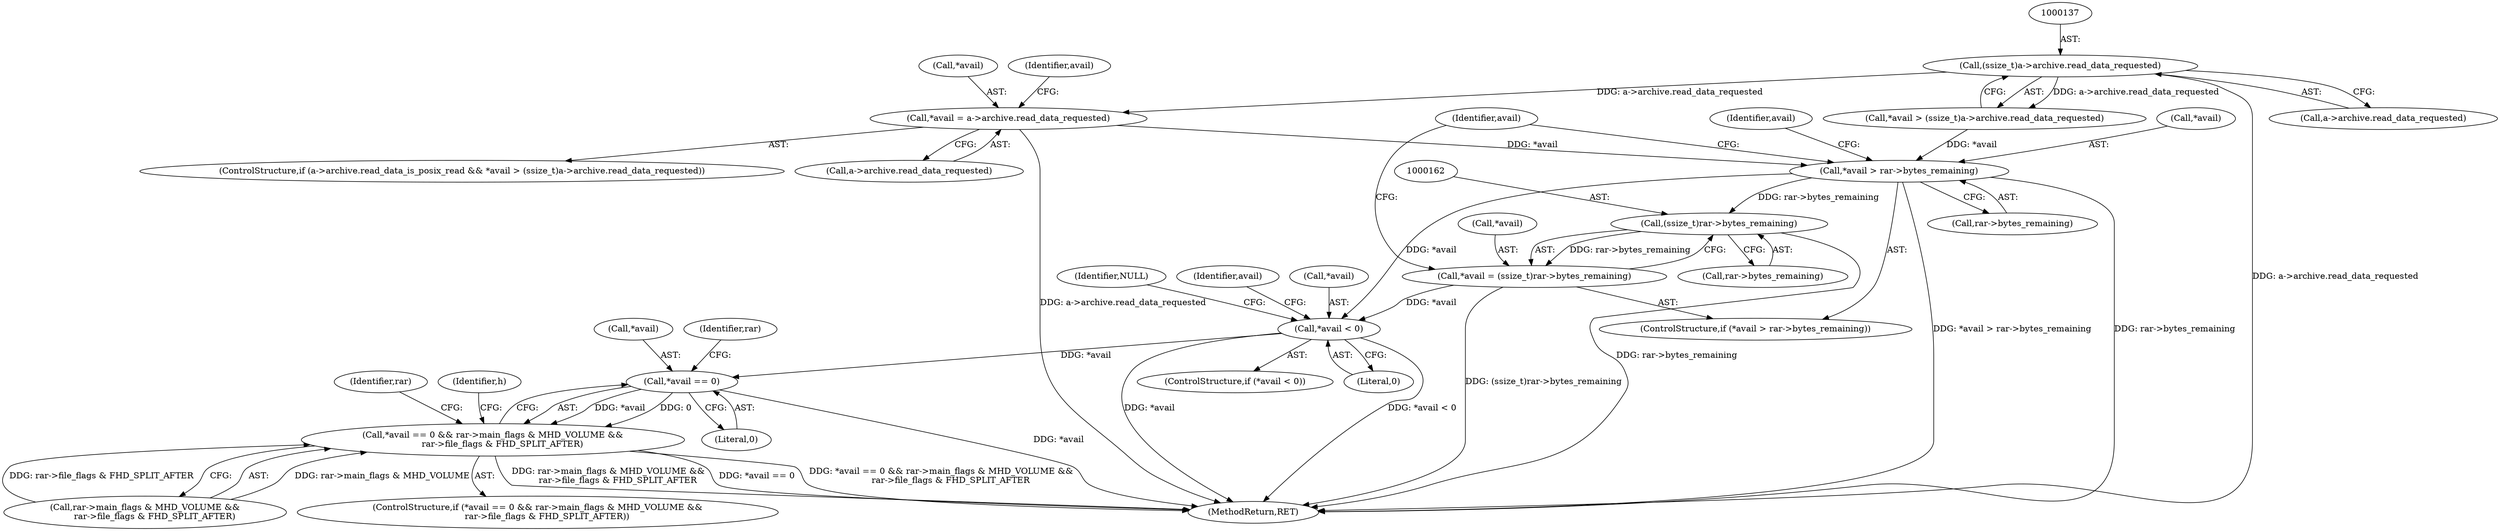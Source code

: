 digraph "0_libarchive_bfcfe6f04ed20db2504db8a254d1f40a1d84eb28@API" {
"1000143" [label="(Call,*avail = a->archive.read_data_requested)"];
"1000136" [label="(Call,(ssize_t)a->archive.read_data_requested)"];
"1000152" [label="(Call,*avail > rar->bytes_remaining)"];
"1000161" [label="(Call,(ssize_t)rar->bytes_remaining)"];
"1000158" [label="(Call,*avail = (ssize_t)rar->bytes_remaining)"];
"1000167" [label="(Call,*avail < 0)"];
"1000176" [label="(Call,*avail == 0)"];
"1000175" [label="(Call,*avail == 0 && rar->main_flags & MHD_VOLUME &&\n       rar->file_flags & FHD_SPLIT_AFTER)"];
"1000180" [label="(Call,rar->main_flags & MHD_VOLUME &&\n       rar->file_flags & FHD_SPLIT_AFTER)"];
"1000169" [label="(Identifier,avail)"];
"1000160" [label="(Identifier,avail)"];
"1000166" [label="(ControlStructure,if (*avail < 0))"];
"1000136" [label="(Call,(ssize_t)a->archive.read_data_requested)"];
"1000143" [label="(Call,*avail = a->archive.read_data_requested)"];
"1000179" [label="(Literal,0)"];
"1000146" [label="(Call,a->archive.read_data_requested)"];
"1000151" [label="(ControlStructure,if (*avail > rar->bytes_remaining))"];
"1000167" [label="(Call,*avail < 0)"];
"1000172" [label="(Identifier,NULL)"];
"1000239" [label="(MethodReturn,RET)"];
"1000133" [label="(Call,*avail > (ssize_t)a->archive.read_data_requested)"];
"1000174" [label="(ControlStructure,if (*avail == 0 && rar->main_flags & MHD_VOLUME &&\n       rar->file_flags & FHD_SPLIT_AFTER))"];
"1000178" [label="(Identifier,avail)"];
"1000161" [label="(Call,(ssize_t)rar->bytes_remaining)"];
"1000144" [label="(Call,*avail)"];
"1000177" [label="(Call,*avail)"];
"1000163" [label="(Call,rar->bytes_remaining)"];
"1000159" [label="(Call,*avail)"];
"1000152" [label="(Call,*avail > rar->bytes_remaining)"];
"1000175" [label="(Call,*avail == 0 && rar->main_flags & MHD_VOLUME &&\n       rar->file_flags & FHD_SPLIT_AFTER)"];
"1000194" [label="(Identifier,rar)"];
"1000170" [label="(Literal,0)"];
"1000176" [label="(Call,*avail == 0)"];
"1000238" [label="(Identifier,h)"];
"1000158" [label="(Call,*avail = (ssize_t)rar->bytes_remaining)"];
"1000153" [label="(Call,*avail)"];
"1000168" [label="(Call,*avail)"];
"1000183" [label="(Identifier,rar)"];
"1000155" [label="(Call,rar->bytes_remaining)"];
"1000126" [label="(ControlStructure,if (a->archive.read_data_is_posix_read && *avail > (ssize_t)a->archive.read_data_requested))"];
"1000138" [label="(Call,a->archive.read_data_requested)"];
"1000154" [label="(Identifier,avail)"];
"1000143" -> "1000126"  [label="AST: "];
"1000143" -> "1000146"  [label="CFG: "];
"1000144" -> "1000143"  [label="AST: "];
"1000146" -> "1000143"  [label="AST: "];
"1000154" -> "1000143"  [label="CFG: "];
"1000143" -> "1000239"  [label="DDG: a->archive.read_data_requested"];
"1000136" -> "1000143"  [label="DDG: a->archive.read_data_requested"];
"1000143" -> "1000152"  [label="DDG: *avail"];
"1000136" -> "1000133"  [label="AST: "];
"1000136" -> "1000138"  [label="CFG: "];
"1000137" -> "1000136"  [label="AST: "];
"1000138" -> "1000136"  [label="AST: "];
"1000133" -> "1000136"  [label="CFG: "];
"1000136" -> "1000239"  [label="DDG: a->archive.read_data_requested"];
"1000136" -> "1000133"  [label="DDG: a->archive.read_data_requested"];
"1000152" -> "1000151"  [label="AST: "];
"1000152" -> "1000155"  [label="CFG: "];
"1000153" -> "1000152"  [label="AST: "];
"1000155" -> "1000152"  [label="AST: "];
"1000160" -> "1000152"  [label="CFG: "];
"1000169" -> "1000152"  [label="CFG: "];
"1000152" -> "1000239"  [label="DDG: *avail > rar->bytes_remaining"];
"1000152" -> "1000239"  [label="DDG: rar->bytes_remaining"];
"1000133" -> "1000152"  [label="DDG: *avail"];
"1000152" -> "1000161"  [label="DDG: rar->bytes_remaining"];
"1000152" -> "1000167"  [label="DDG: *avail"];
"1000161" -> "1000158"  [label="AST: "];
"1000161" -> "1000163"  [label="CFG: "];
"1000162" -> "1000161"  [label="AST: "];
"1000163" -> "1000161"  [label="AST: "];
"1000158" -> "1000161"  [label="CFG: "];
"1000161" -> "1000239"  [label="DDG: rar->bytes_remaining"];
"1000161" -> "1000158"  [label="DDG: rar->bytes_remaining"];
"1000158" -> "1000151"  [label="AST: "];
"1000159" -> "1000158"  [label="AST: "];
"1000169" -> "1000158"  [label="CFG: "];
"1000158" -> "1000239"  [label="DDG: (ssize_t)rar->bytes_remaining"];
"1000158" -> "1000167"  [label="DDG: *avail"];
"1000167" -> "1000166"  [label="AST: "];
"1000167" -> "1000170"  [label="CFG: "];
"1000168" -> "1000167"  [label="AST: "];
"1000170" -> "1000167"  [label="AST: "];
"1000172" -> "1000167"  [label="CFG: "];
"1000178" -> "1000167"  [label="CFG: "];
"1000167" -> "1000239"  [label="DDG: *avail"];
"1000167" -> "1000239"  [label="DDG: *avail < 0"];
"1000167" -> "1000176"  [label="DDG: *avail"];
"1000176" -> "1000175"  [label="AST: "];
"1000176" -> "1000179"  [label="CFG: "];
"1000177" -> "1000176"  [label="AST: "];
"1000179" -> "1000176"  [label="AST: "];
"1000183" -> "1000176"  [label="CFG: "];
"1000175" -> "1000176"  [label="CFG: "];
"1000176" -> "1000239"  [label="DDG: *avail"];
"1000176" -> "1000175"  [label="DDG: *avail"];
"1000176" -> "1000175"  [label="DDG: 0"];
"1000175" -> "1000174"  [label="AST: "];
"1000175" -> "1000180"  [label="CFG: "];
"1000180" -> "1000175"  [label="AST: "];
"1000194" -> "1000175"  [label="CFG: "];
"1000238" -> "1000175"  [label="CFG: "];
"1000175" -> "1000239"  [label="DDG: rar->main_flags & MHD_VOLUME &&\n       rar->file_flags & FHD_SPLIT_AFTER"];
"1000175" -> "1000239"  [label="DDG: *avail == 0"];
"1000175" -> "1000239"  [label="DDG: *avail == 0 && rar->main_flags & MHD_VOLUME &&\n       rar->file_flags & FHD_SPLIT_AFTER"];
"1000180" -> "1000175"  [label="DDG: rar->main_flags & MHD_VOLUME"];
"1000180" -> "1000175"  [label="DDG: rar->file_flags & FHD_SPLIT_AFTER"];
}
